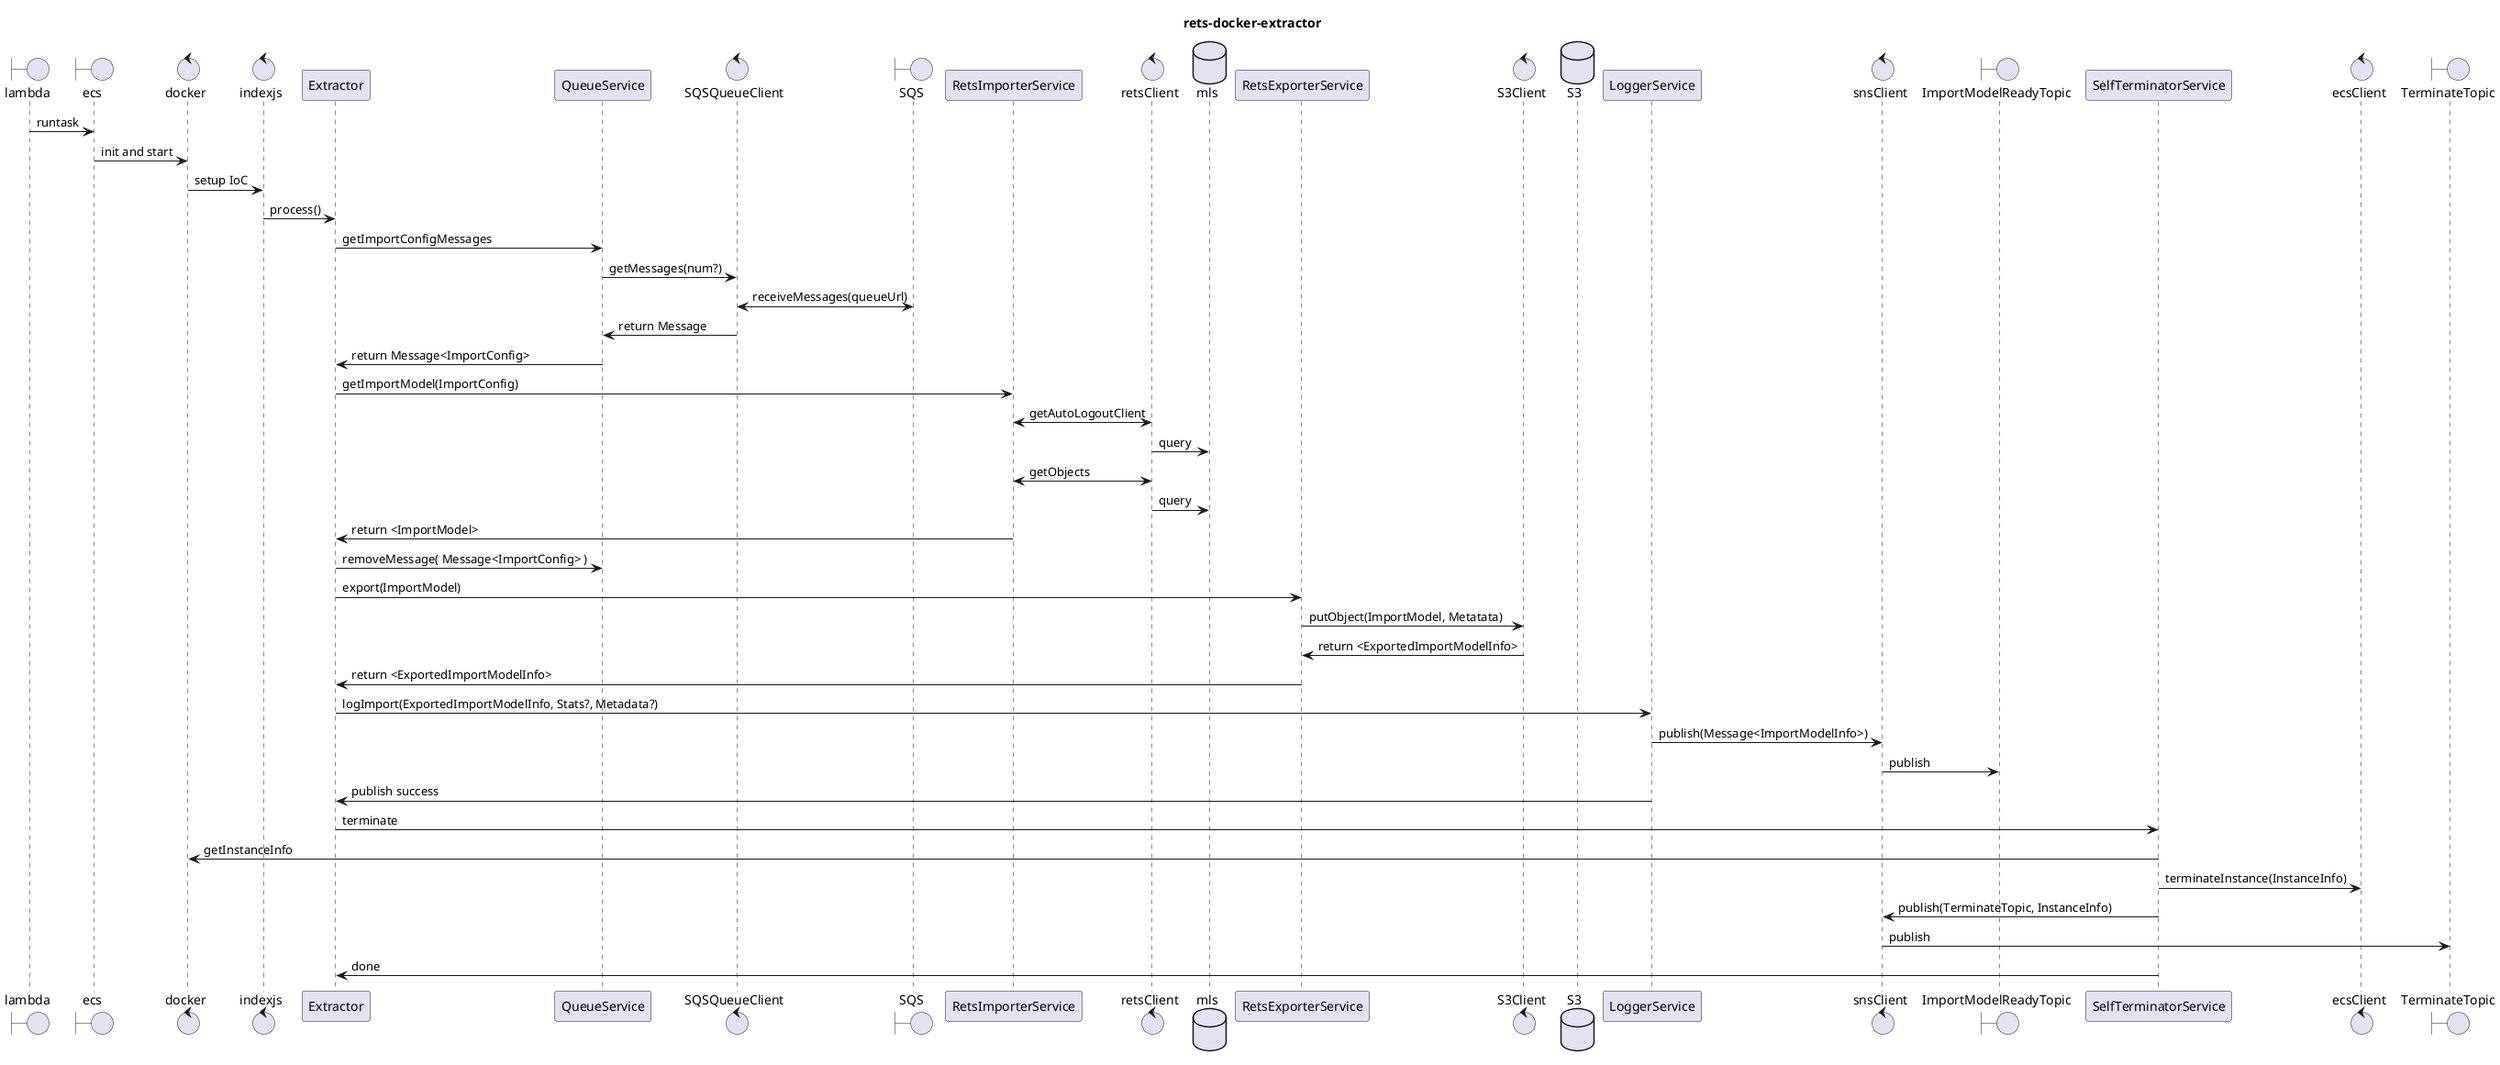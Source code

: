 @startuml

title "rets-docker-extractor"

boundary lambda
boundary ecs
control docker
control indexjs
participant Extractor as e

participant QueueService as qs
control SQSQueueClient as sqsClient
boundary SQS

participant RetsImporterService as ri
control retsClient
database mls

participant RetsExporterService as re
control S3Client as s3Client
database S3

participant LoggerService as log
control snsClient
boundary ImportModelReadyTopic

participant SelfTerminatorService as terminator
control ecsClient
boundary TerminateTopic


lambda -> ecs : runtask
ecs -> docker : init and start
docker -> indexjs : setup IoC
indexjs -> e : process()
e -> qs : getImportConfigMessages
qs -> sqsClient : getMessages(num?)
sqsClient <-> SQS : receiveMessages(queueUrl)
sqsClient -> qs : return Message
qs -> e : return Message<ImportConfig>
e -> ri : getImportModel(ImportConfig)
ri <-> retsClient : getAutoLogoutClient
retsClient -> mls : query
ri <-> retsClient : getObjects
retsClient -> mls : query
ri -> e : return <ImportModel>
e -> qs : removeMessage( Message<ImportConfig> )
e -> re : export(ImportModel)
re -> s3Client : putObject(ImportModel, Metatata)
s3Client -> re : return <ExportedImportModelInfo>
re -> e : return <ExportedImportModelInfo>
e -> log : logImport(ExportedImportModelInfo, Stats?, Metadata?)
log -> snsClient : publish(Message<ImportModelInfo>)
snsClient -> ImportModelReadyTopic : publish
log -> e : publish success
e -> terminator : terminate
terminator -> docker : getInstanceInfo
terminator -> ecsClient : terminateInstance(InstanceInfo)
terminator -> snsClient : publish(TerminateTopic, InstanceInfo)
snsClient -> TerminateTopic : publish
terminator -> e : done

@enduml
